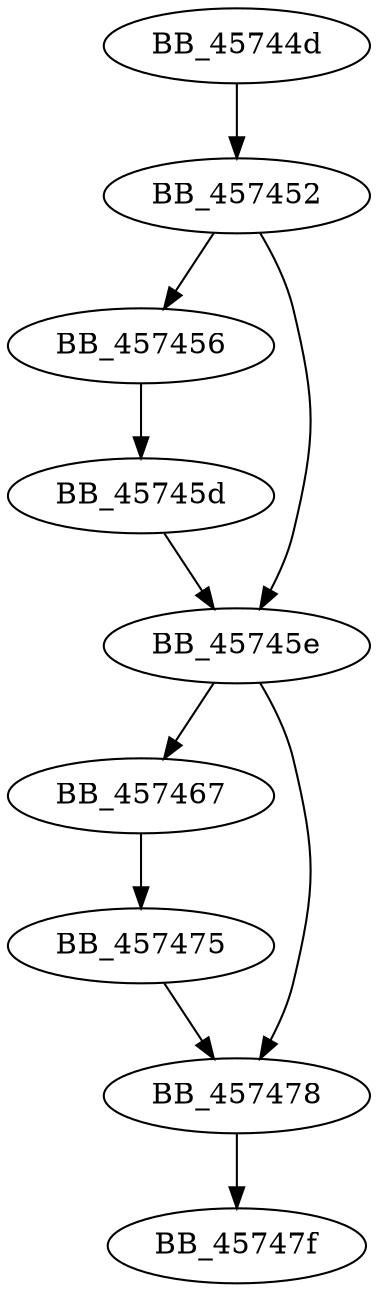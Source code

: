 DiGraph sub_45744D{
BB_45744d->BB_457452
BB_457452->BB_457456
BB_457452->BB_45745e
BB_457456->BB_45745d
BB_45745d->BB_45745e
BB_45745e->BB_457467
BB_45745e->BB_457478
BB_457467->BB_457475
BB_457475->BB_457478
BB_457478->BB_45747f
}
